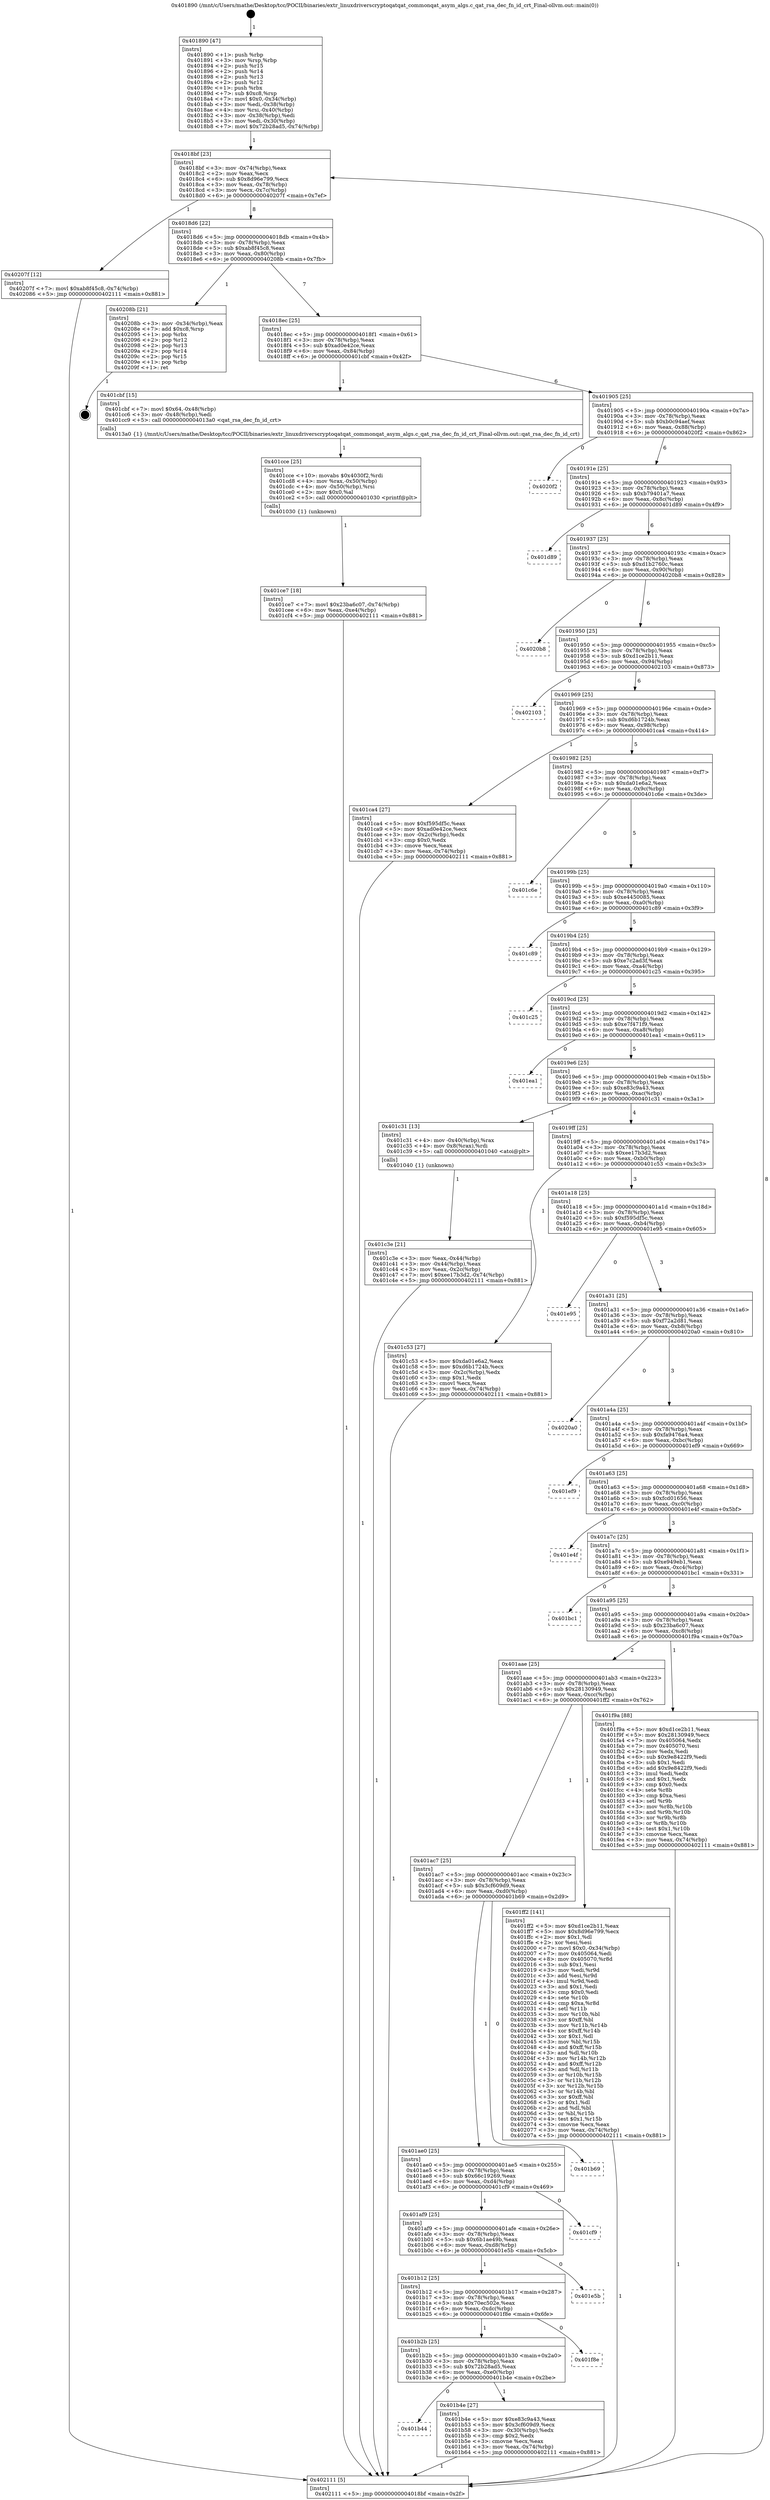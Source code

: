 digraph "0x401890" {
  label = "0x401890 (/mnt/c/Users/mathe/Desktop/tcc/POCII/binaries/extr_linuxdriverscryptoqatqat_commonqat_asym_algs.c_qat_rsa_dec_fn_id_crt_Final-ollvm.out::main(0))"
  labelloc = "t"
  node[shape=record]

  Entry [label="",width=0.3,height=0.3,shape=circle,fillcolor=black,style=filled]
  "0x4018bf" [label="{
     0x4018bf [23]\l
     | [instrs]\l
     &nbsp;&nbsp;0x4018bf \<+3\>: mov -0x74(%rbp),%eax\l
     &nbsp;&nbsp;0x4018c2 \<+2\>: mov %eax,%ecx\l
     &nbsp;&nbsp;0x4018c4 \<+6\>: sub $0x8d96e799,%ecx\l
     &nbsp;&nbsp;0x4018ca \<+3\>: mov %eax,-0x78(%rbp)\l
     &nbsp;&nbsp;0x4018cd \<+3\>: mov %ecx,-0x7c(%rbp)\l
     &nbsp;&nbsp;0x4018d0 \<+6\>: je 000000000040207f \<main+0x7ef\>\l
  }"]
  "0x40207f" [label="{
     0x40207f [12]\l
     | [instrs]\l
     &nbsp;&nbsp;0x40207f \<+7\>: movl $0xab8f45c8,-0x74(%rbp)\l
     &nbsp;&nbsp;0x402086 \<+5\>: jmp 0000000000402111 \<main+0x881\>\l
  }"]
  "0x4018d6" [label="{
     0x4018d6 [22]\l
     | [instrs]\l
     &nbsp;&nbsp;0x4018d6 \<+5\>: jmp 00000000004018db \<main+0x4b\>\l
     &nbsp;&nbsp;0x4018db \<+3\>: mov -0x78(%rbp),%eax\l
     &nbsp;&nbsp;0x4018de \<+5\>: sub $0xab8f45c8,%eax\l
     &nbsp;&nbsp;0x4018e3 \<+3\>: mov %eax,-0x80(%rbp)\l
     &nbsp;&nbsp;0x4018e6 \<+6\>: je 000000000040208b \<main+0x7fb\>\l
  }"]
  Exit [label="",width=0.3,height=0.3,shape=circle,fillcolor=black,style=filled,peripheries=2]
  "0x40208b" [label="{
     0x40208b [21]\l
     | [instrs]\l
     &nbsp;&nbsp;0x40208b \<+3\>: mov -0x34(%rbp),%eax\l
     &nbsp;&nbsp;0x40208e \<+7\>: add $0xc8,%rsp\l
     &nbsp;&nbsp;0x402095 \<+1\>: pop %rbx\l
     &nbsp;&nbsp;0x402096 \<+2\>: pop %r12\l
     &nbsp;&nbsp;0x402098 \<+2\>: pop %r13\l
     &nbsp;&nbsp;0x40209a \<+2\>: pop %r14\l
     &nbsp;&nbsp;0x40209c \<+2\>: pop %r15\l
     &nbsp;&nbsp;0x40209e \<+1\>: pop %rbp\l
     &nbsp;&nbsp;0x40209f \<+1\>: ret\l
  }"]
  "0x4018ec" [label="{
     0x4018ec [25]\l
     | [instrs]\l
     &nbsp;&nbsp;0x4018ec \<+5\>: jmp 00000000004018f1 \<main+0x61\>\l
     &nbsp;&nbsp;0x4018f1 \<+3\>: mov -0x78(%rbp),%eax\l
     &nbsp;&nbsp;0x4018f4 \<+5\>: sub $0xad0e42ce,%eax\l
     &nbsp;&nbsp;0x4018f9 \<+6\>: mov %eax,-0x84(%rbp)\l
     &nbsp;&nbsp;0x4018ff \<+6\>: je 0000000000401cbf \<main+0x42f\>\l
  }"]
  "0x401ce7" [label="{
     0x401ce7 [18]\l
     | [instrs]\l
     &nbsp;&nbsp;0x401ce7 \<+7\>: movl $0x23ba6c07,-0x74(%rbp)\l
     &nbsp;&nbsp;0x401cee \<+6\>: mov %eax,-0xe4(%rbp)\l
     &nbsp;&nbsp;0x401cf4 \<+5\>: jmp 0000000000402111 \<main+0x881\>\l
  }"]
  "0x401cbf" [label="{
     0x401cbf [15]\l
     | [instrs]\l
     &nbsp;&nbsp;0x401cbf \<+7\>: movl $0x64,-0x48(%rbp)\l
     &nbsp;&nbsp;0x401cc6 \<+3\>: mov -0x48(%rbp),%edi\l
     &nbsp;&nbsp;0x401cc9 \<+5\>: call 00000000004013a0 \<qat_rsa_dec_fn_id_crt\>\l
     | [calls]\l
     &nbsp;&nbsp;0x4013a0 \{1\} (/mnt/c/Users/mathe/Desktop/tcc/POCII/binaries/extr_linuxdriverscryptoqatqat_commonqat_asym_algs.c_qat_rsa_dec_fn_id_crt_Final-ollvm.out::qat_rsa_dec_fn_id_crt)\l
  }"]
  "0x401905" [label="{
     0x401905 [25]\l
     | [instrs]\l
     &nbsp;&nbsp;0x401905 \<+5\>: jmp 000000000040190a \<main+0x7a\>\l
     &nbsp;&nbsp;0x40190a \<+3\>: mov -0x78(%rbp),%eax\l
     &nbsp;&nbsp;0x40190d \<+5\>: sub $0xb0c94aef,%eax\l
     &nbsp;&nbsp;0x401912 \<+6\>: mov %eax,-0x88(%rbp)\l
     &nbsp;&nbsp;0x401918 \<+6\>: je 00000000004020f2 \<main+0x862\>\l
  }"]
  "0x401cce" [label="{
     0x401cce [25]\l
     | [instrs]\l
     &nbsp;&nbsp;0x401cce \<+10\>: movabs $0x4030f2,%rdi\l
     &nbsp;&nbsp;0x401cd8 \<+4\>: mov %rax,-0x50(%rbp)\l
     &nbsp;&nbsp;0x401cdc \<+4\>: mov -0x50(%rbp),%rsi\l
     &nbsp;&nbsp;0x401ce0 \<+2\>: mov $0x0,%al\l
     &nbsp;&nbsp;0x401ce2 \<+5\>: call 0000000000401030 \<printf@plt\>\l
     | [calls]\l
     &nbsp;&nbsp;0x401030 \{1\} (unknown)\l
  }"]
  "0x4020f2" [label="{
     0x4020f2\l
  }", style=dashed]
  "0x40191e" [label="{
     0x40191e [25]\l
     | [instrs]\l
     &nbsp;&nbsp;0x40191e \<+5\>: jmp 0000000000401923 \<main+0x93\>\l
     &nbsp;&nbsp;0x401923 \<+3\>: mov -0x78(%rbp),%eax\l
     &nbsp;&nbsp;0x401926 \<+5\>: sub $0xb79401a7,%eax\l
     &nbsp;&nbsp;0x40192b \<+6\>: mov %eax,-0x8c(%rbp)\l
     &nbsp;&nbsp;0x401931 \<+6\>: je 0000000000401d89 \<main+0x4f9\>\l
  }"]
  "0x401c3e" [label="{
     0x401c3e [21]\l
     | [instrs]\l
     &nbsp;&nbsp;0x401c3e \<+3\>: mov %eax,-0x44(%rbp)\l
     &nbsp;&nbsp;0x401c41 \<+3\>: mov -0x44(%rbp),%eax\l
     &nbsp;&nbsp;0x401c44 \<+3\>: mov %eax,-0x2c(%rbp)\l
     &nbsp;&nbsp;0x401c47 \<+7\>: movl $0xee17b3d2,-0x74(%rbp)\l
     &nbsp;&nbsp;0x401c4e \<+5\>: jmp 0000000000402111 \<main+0x881\>\l
  }"]
  "0x401d89" [label="{
     0x401d89\l
  }", style=dashed]
  "0x401937" [label="{
     0x401937 [25]\l
     | [instrs]\l
     &nbsp;&nbsp;0x401937 \<+5\>: jmp 000000000040193c \<main+0xac\>\l
     &nbsp;&nbsp;0x40193c \<+3\>: mov -0x78(%rbp),%eax\l
     &nbsp;&nbsp;0x40193f \<+5\>: sub $0xd1b2760c,%eax\l
     &nbsp;&nbsp;0x401944 \<+6\>: mov %eax,-0x90(%rbp)\l
     &nbsp;&nbsp;0x40194a \<+6\>: je 00000000004020b8 \<main+0x828\>\l
  }"]
  "0x401890" [label="{
     0x401890 [47]\l
     | [instrs]\l
     &nbsp;&nbsp;0x401890 \<+1\>: push %rbp\l
     &nbsp;&nbsp;0x401891 \<+3\>: mov %rsp,%rbp\l
     &nbsp;&nbsp;0x401894 \<+2\>: push %r15\l
     &nbsp;&nbsp;0x401896 \<+2\>: push %r14\l
     &nbsp;&nbsp;0x401898 \<+2\>: push %r13\l
     &nbsp;&nbsp;0x40189a \<+2\>: push %r12\l
     &nbsp;&nbsp;0x40189c \<+1\>: push %rbx\l
     &nbsp;&nbsp;0x40189d \<+7\>: sub $0xc8,%rsp\l
     &nbsp;&nbsp;0x4018a4 \<+7\>: movl $0x0,-0x34(%rbp)\l
     &nbsp;&nbsp;0x4018ab \<+3\>: mov %edi,-0x38(%rbp)\l
     &nbsp;&nbsp;0x4018ae \<+4\>: mov %rsi,-0x40(%rbp)\l
     &nbsp;&nbsp;0x4018b2 \<+3\>: mov -0x38(%rbp),%edi\l
     &nbsp;&nbsp;0x4018b5 \<+3\>: mov %edi,-0x30(%rbp)\l
     &nbsp;&nbsp;0x4018b8 \<+7\>: movl $0x72b28ad5,-0x74(%rbp)\l
  }"]
  "0x4020b8" [label="{
     0x4020b8\l
  }", style=dashed]
  "0x401950" [label="{
     0x401950 [25]\l
     | [instrs]\l
     &nbsp;&nbsp;0x401950 \<+5\>: jmp 0000000000401955 \<main+0xc5\>\l
     &nbsp;&nbsp;0x401955 \<+3\>: mov -0x78(%rbp),%eax\l
     &nbsp;&nbsp;0x401958 \<+5\>: sub $0xd1ce2b11,%eax\l
     &nbsp;&nbsp;0x40195d \<+6\>: mov %eax,-0x94(%rbp)\l
     &nbsp;&nbsp;0x401963 \<+6\>: je 0000000000402103 \<main+0x873\>\l
  }"]
  "0x402111" [label="{
     0x402111 [5]\l
     | [instrs]\l
     &nbsp;&nbsp;0x402111 \<+5\>: jmp 00000000004018bf \<main+0x2f\>\l
  }"]
  "0x402103" [label="{
     0x402103\l
  }", style=dashed]
  "0x401969" [label="{
     0x401969 [25]\l
     | [instrs]\l
     &nbsp;&nbsp;0x401969 \<+5\>: jmp 000000000040196e \<main+0xde\>\l
     &nbsp;&nbsp;0x40196e \<+3\>: mov -0x78(%rbp),%eax\l
     &nbsp;&nbsp;0x401971 \<+5\>: sub $0xd6b1724b,%eax\l
     &nbsp;&nbsp;0x401976 \<+6\>: mov %eax,-0x98(%rbp)\l
     &nbsp;&nbsp;0x40197c \<+6\>: je 0000000000401ca4 \<main+0x414\>\l
  }"]
  "0x401b44" [label="{
     0x401b44\l
  }", style=dashed]
  "0x401ca4" [label="{
     0x401ca4 [27]\l
     | [instrs]\l
     &nbsp;&nbsp;0x401ca4 \<+5\>: mov $0xf595df5c,%eax\l
     &nbsp;&nbsp;0x401ca9 \<+5\>: mov $0xad0e42ce,%ecx\l
     &nbsp;&nbsp;0x401cae \<+3\>: mov -0x2c(%rbp),%edx\l
     &nbsp;&nbsp;0x401cb1 \<+3\>: cmp $0x0,%edx\l
     &nbsp;&nbsp;0x401cb4 \<+3\>: cmove %ecx,%eax\l
     &nbsp;&nbsp;0x401cb7 \<+3\>: mov %eax,-0x74(%rbp)\l
     &nbsp;&nbsp;0x401cba \<+5\>: jmp 0000000000402111 \<main+0x881\>\l
  }"]
  "0x401982" [label="{
     0x401982 [25]\l
     | [instrs]\l
     &nbsp;&nbsp;0x401982 \<+5\>: jmp 0000000000401987 \<main+0xf7\>\l
     &nbsp;&nbsp;0x401987 \<+3\>: mov -0x78(%rbp),%eax\l
     &nbsp;&nbsp;0x40198a \<+5\>: sub $0xda01e6a2,%eax\l
     &nbsp;&nbsp;0x40198f \<+6\>: mov %eax,-0x9c(%rbp)\l
     &nbsp;&nbsp;0x401995 \<+6\>: je 0000000000401c6e \<main+0x3de\>\l
  }"]
  "0x401b4e" [label="{
     0x401b4e [27]\l
     | [instrs]\l
     &nbsp;&nbsp;0x401b4e \<+5\>: mov $0xe83c9a43,%eax\l
     &nbsp;&nbsp;0x401b53 \<+5\>: mov $0x3cf609d9,%ecx\l
     &nbsp;&nbsp;0x401b58 \<+3\>: mov -0x30(%rbp),%edx\l
     &nbsp;&nbsp;0x401b5b \<+3\>: cmp $0x2,%edx\l
     &nbsp;&nbsp;0x401b5e \<+3\>: cmovne %ecx,%eax\l
     &nbsp;&nbsp;0x401b61 \<+3\>: mov %eax,-0x74(%rbp)\l
     &nbsp;&nbsp;0x401b64 \<+5\>: jmp 0000000000402111 \<main+0x881\>\l
  }"]
  "0x401c6e" [label="{
     0x401c6e\l
  }", style=dashed]
  "0x40199b" [label="{
     0x40199b [25]\l
     | [instrs]\l
     &nbsp;&nbsp;0x40199b \<+5\>: jmp 00000000004019a0 \<main+0x110\>\l
     &nbsp;&nbsp;0x4019a0 \<+3\>: mov -0x78(%rbp),%eax\l
     &nbsp;&nbsp;0x4019a3 \<+5\>: sub $0xe4450085,%eax\l
     &nbsp;&nbsp;0x4019a8 \<+6\>: mov %eax,-0xa0(%rbp)\l
     &nbsp;&nbsp;0x4019ae \<+6\>: je 0000000000401c89 \<main+0x3f9\>\l
  }"]
  "0x401b2b" [label="{
     0x401b2b [25]\l
     | [instrs]\l
     &nbsp;&nbsp;0x401b2b \<+5\>: jmp 0000000000401b30 \<main+0x2a0\>\l
     &nbsp;&nbsp;0x401b30 \<+3\>: mov -0x78(%rbp),%eax\l
     &nbsp;&nbsp;0x401b33 \<+5\>: sub $0x72b28ad5,%eax\l
     &nbsp;&nbsp;0x401b38 \<+6\>: mov %eax,-0xe0(%rbp)\l
     &nbsp;&nbsp;0x401b3e \<+6\>: je 0000000000401b4e \<main+0x2be\>\l
  }"]
  "0x401c89" [label="{
     0x401c89\l
  }", style=dashed]
  "0x4019b4" [label="{
     0x4019b4 [25]\l
     | [instrs]\l
     &nbsp;&nbsp;0x4019b4 \<+5\>: jmp 00000000004019b9 \<main+0x129\>\l
     &nbsp;&nbsp;0x4019b9 \<+3\>: mov -0x78(%rbp),%eax\l
     &nbsp;&nbsp;0x4019bc \<+5\>: sub $0xe7c2ad3f,%eax\l
     &nbsp;&nbsp;0x4019c1 \<+6\>: mov %eax,-0xa4(%rbp)\l
     &nbsp;&nbsp;0x4019c7 \<+6\>: je 0000000000401c25 \<main+0x395\>\l
  }"]
  "0x401f8e" [label="{
     0x401f8e\l
  }", style=dashed]
  "0x401c25" [label="{
     0x401c25\l
  }", style=dashed]
  "0x4019cd" [label="{
     0x4019cd [25]\l
     | [instrs]\l
     &nbsp;&nbsp;0x4019cd \<+5\>: jmp 00000000004019d2 \<main+0x142\>\l
     &nbsp;&nbsp;0x4019d2 \<+3\>: mov -0x78(%rbp),%eax\l
     &nbsp;&nbsp;0x4019d5 \<+5\>: sub $0xe7f471f9,%eax\l
     &nbsp;&nbsp;0x4019da \<+6\>: mov %eax,-0xa8(%rbp)\l
     &nbsp;&nbsp;0x4019e0 \<+6\>: je 0000000000401ea1 \<main+0x611\>\l
  }"]
  "0x401b12" [label="{
     0x401b12 [25]\l
     | [instrs]\l
     &nbsp;&nbsp;0x401b12 \<+5\>: jmp 0000000000401b17 \<main+0x287\>\l
     &nbsp;&nbsp;0x401b17 \<+3\>: mov -0x78(%rbp),%eax\l
     &nbsp;&nbsp;0x401b1a \<+5\>: sub $0x70ec502e,%eax\l
     &nbsp;&nbsp;0x401b1f \<+6\>: mov %eax,-0xdc(%rbp)\l
     &nbsp;&nbsp;0x401b25 \<+6\>: je 0000000000401f8e \<main+0x6fe\>\l
  }"]
  "0x401ea1" [label="{
     0x401ea1\l
  }", style=dashed]
  "0x4019e6" [label="{
     0x4019e6 [25]\l
     | [instrs]\l
     &nbsp;&nbsp;0x4019e6 \<+5\>: jmp 00000000004019eb \<main+0x15b\>\l
     &nbsp;&nbsp;0x4019eb \<+3\>: mov -0x78(%rbp),%eax\l
     &nbsp;&nbsp;0x4019ee \<+5\>: sub $0xe83c9a43,%eax\l
     &nbsp;&nbsp;0x4019f3 \<+6\>: mov %eax,-0xac(%rbp)\l
     &nbsp;&nbsp;0x4019f9 \<+6\>: je 0000000000401c31 \<main+0x3a1\>\l
  }"]
  "0x401e5b" [label="{
     0x401e5b\l
  }", style=dashed]
  "0x401c31" [label="{
     0x401c31 [13]\l
     | [instrs]\l
     &nbsp;&nbsp;0x401c31 \<+4\>: mov -0x40(%rbp),%rax\l
     &nbsp;&nbsp;0x401c35 \<+4\>: mov 0x8(%rax),%rdi\l
     &nbsp;&nbsp;0x401c39 \<+5\>: call 0000000000401040 \<atoi@plt\>\l
     | [calls]\l
     &nbsp;&nbsp;0x401040 \{1\} (unknown)\l
  }"]
  "0x4019ff" [label="{
     0x4019ff [25]\l
     | [instrs]\l
     &nbsp;&nbsp;0x4019ff \<+5\>: jmp 0000000000401a04 \<main+0x174\>\l
     &nbsp;&nbsp;0x401a04 \<+3\>: mov -0x78(%rbp),%eax\l
     &nbsp;&nbsp;0x401a07 \<+5\>: sub $0xee17b3d2,%eax\l
     &nbsp;&nbsp;0x401a0c \<+6\>: mov %eax,-0xb0(%rbp)\l
     &nbsp;&nbsp;0x401a12 \<+6\>: je 0000000000401c53 \<main+0x3c3\>\l
  }"]
  "0x401af9" [label="{
     0x401af9 [25]\l
     | [instrs]\l
     &nbsp;&nbsp;0x401af9 \<+5\>: jmp 0000000000401afe \<main+0x26e\>\l
     &nbsp;&nbsp;0x401afe \<+3\>: mov -0x78(%rbp),%eax\l
     &nbsp;&nbsp;0x401b01 \<+5\>: sub $0x6b1ae49b,%eax\l
     &nbsp;&nbsp;0x401b06 \<+6\>: mov %eax,-0xd8(%rbp)\l
     &nbsp;&nbsp;0x401b0c \<+6\>: je 0000000000401e5b \<main+0x5cb\>\l
  }"]
  "0x401c53" [label="{
     0x401c53 [27]\l
     | [instrs]\l
     &nbsp;&nbsp;0x401c53 \<+5\>: mov $0xda01e6a2,%eax\l
     &nbsp;&nbsp;0x401c58 \<+5\>: mov $0xd6b1724b,%ecx\l
     &nbsp;&nbsp;0x401c5d \<+3\>: mov -0x2c(%rbp),%edx\l
     &nbsp;&nbsp;0x401c60 \<+3\>: cmp $0x1,%edx\l
     &nbsp;&nbsp;0x401c63 \<+3\>: cmovl %ecx,%eax\l
     &nbsp;&nbsp;0x401c66 \<+3\>: mov %eax,-0x74(%rbp)\l
     &nbsp;&nbsp;0x401c69 \<+5\>: jmp 0000000000402111 \<main+0x881\>\l
  }"]
  "0x401a18" [label="{
     0x401a18 [25]\l
     | [instrs]\l
     &nbsp;&nbsp;0x401a18 \<+5\>: jmp 0000000000401a1d \<main+0x18d\>\l
     &nbsp;&nbsp;0x401a1d \<+3\>: mov -0x78(%rbp),%eax\l
     &nbsp;&nbsp;0x401a20 \<+5\>: sub $0xf595df5c,%eax\l
     &nbsp;&nbsp;0x401a25 \<+6\>: mov %eax,-0xb4(%rbp)\l
     &nbsp;&nbsp;0x401a2b \<+6\>: je 0000000000401e95 \<main+0x605\>\l
  }"]
  "0x401cf9" [label="{
     0x401cf9\l
  }", style=dashed]
  "0x401e95" [label="{
     0x401e95\l
  }", style=dashed]
  "0x401a31" [label="{
     0x401a31 [25]\l
     | [instrs]\l
     &nbsp;&nbsp;0x401a31 \<+5\>: jmp 0000000000401a36 \<main+0x1a6\>\l
     &nbsp;&nbsp;0x401a36 \<+3\>: mov -0x78(%rbp),%eax\l
     &nbsp;&nbsp;0x401a39 \<+5\>: sub $0xf72a2d81,%eax\l
     &nbsp;&nbsp;0x401a3e \<+6\>: mov %eax,-0xb8(%rbp)\l
     &nbsp;&nbsp;0x401a44 \<+6\>: je 00000000004020a0 \<main+0x810\>\l
  }"]
  "0x401ae0" [label="{
     0x401ae0 [25]\l
     | [instrs]\l
     &nbsp;&nbsp;0x401ae0 \<+5\>: jmp 0000000000401ae5 \<main+0x255\>\l
     &nbsp;&nbsp;0x401ae5 \<+3\>: mov -0x78(%rbp),%eax\l
     &nbsp;&nbsp;0x401ae8 \<+5\>: sub $0x66c19269,%eax\l
     &nbsp;&nbsp;0x401aed \<+6\>: mov %eax,-0xd4(%rbp)\l
     &nbsp;&nbsp;0x401af3 \<+6\>: je 0000000000401cf9 \<main+0x469\>\l
  }"]
  "0x4020a0" [label="{
     0x4020a0\l
  }", style=dashed]
  "0x401a4a" [label="{
     0x401a4a [25]\l
     | [instrs]\l
     &nbsp;&nbsp;0x401a4a \<+5\>: jmp 0000000000401a4f \<main+0x1bf\>\l
     &nbsp;&nbsp;0x401a4f \<+3\>: mov -0x78(%rbp),%eax\l
     &nbsp;&nbsp;0x401a52 \<+5\>: sub $0xfa9476a4,%eax\l
     &nbsp;&nbsp;0x401a57 \<+6\>: mov %eax,-0xbc(%rbp)\l
     &nbsp;&nbsp;0x401a5d \<+6\>: je 0000000000401ef9 \<main+0x669\>\l
  }"]
  "0x401b69" [label="{
     0x401b69\l
  }", style=dashed]
  "0x401ef9" [label="{
     0x401ef9\l
  }", style=dashed]
  "0x401a63" [label="{
     0x401a63 [25]\l
     | [instrs]\l
     &nbsp;&nbsp;0x401a63 \<+5\>: jmp 0000000000401a68 \<main+0x1d8\>\l
     &nbsp;&nbsp;0x401a68 \<+3\>: mov -0x78(%rbp),%eax\l
     &nbsp;&nbsp;0x401a6b \<+5\>: sub $0xfcd01656,%eax\l
     &nbsp;&nbsp;0x401a70 \<+6\>: mov %eax,-0xc0(%rbp)\l
     &nbsp;&nbsp;0x401a76 \<+6\>: je 0000000000401e4f \<main+0x5bf\>\l
  }"]
  "0x401ac7" [label="{
     0x401ac7 [25]\l
     | [instrs]\l
     &nbsp;&nbsp;0x401ac7 \<+5\>: jmp 0000000000401acc \<main+0x23c\>\l
     &nbsp;&nbsp;0x401acc \<+3\>: mov -0x78(%rbp),%eax\l
     &nbsp;&nbsp;0x401acf \<+5\>: sub $0x3cf609d9,%eax\l
     &nbsp;&nbsp;0x401ad4 \<+6\>: mov %eax,-0xd0(%rbp)\l
     &nbsp;&nbsp;0x401ada \<+6\>: je 0000000000401b69 \<main+0x2d9\>\l
  }"]
  "0x401e4f" [label="{
     0x401e4f\l
  }", style=dashed]
  "0x401a7c" [label="{
     0x401a7c [25]\l
     | [instrs]\l
     &nbsp;&nbsp;0x401a7c \<+5\>: jmp 0000000000401a81 \<main+0x1f1\>\l
     &nbsp;&nbsp;0x401a81 \<+3\>: mov -0x78(%rbp),%eax\l
     &nbsp;&nbsp;0x401a84 \<+5\>: sub $0xe949eb1,%eax\l
     &nbsp;&nbsp;0x401a89 \<+6\>: mov %eax,-0xc4(%rbp)\l
     &nbsp;&nbsp;0x401a8f \<+6\>: je 0000000000401bc1 \<main+0x331\>\l
  }"]
  "0x401ff2" [label="{
     0x401ff2 [141]\l
     | [instrs]\l
     &nbsp;&nbsp;0x401ff2 \<+5\>: mov $0xd1ce2b11,%eax\l
     &nbsp;&nbsp;0x401ff7 \<+5\>: mov $0x8d96e799,%ecx\l
     &nbsp;&nbsp;0x401ffc \<+2\>: mov $0x1,%dl\l
     &nbsp;&nbsp;0x401ffe \<+2\>: xor %esi,%esi\l
     &nbsp;&nbsp;0x402000 \<+7\>: movl $0x0,-0x34(%rbp)\l
     &nbsp;&nbsp;0x402007 \<+7\>: mov 0x405064,%edi\l
     &nbsp;&nbsp;0x40200e \<+8\>: mov 0x405070,%r8d\l
     &nbsp;&nbsp;0x402016 \<+3\>: sub $0x1,%esi\l
     &nbsp;&nbsp;0x402019 \<+3\>: mov %edi,%r9d\l
     &nbsp;&nbsp;0x40201c \<+3\>: add %esi,%r9d\l
     &nbsp;&nbsp;0x40201f \<+4\>: imul %r9d,%edi\l
     &nbsp;&nbsp;0x402023 \<+3\>: and $0x1,%edi\l
     &nbsp;&nbsp;0x402026 \<+3\>: cmp $0x0,%edi\l
     &nbsp;&nbsp;0x402029 \<+4\>: sete %r10b\l
     &nbsp;&nbsp;0x40202d \<+4\>: cmp $0xa,%r8d\l
     &nbsp;&nbsp;0x402031 \<+4\>: setl %r11b\l
     &nbsp;&nbsp;0x402035 \<+3\>: mov %r10b,%bl\l
     &nbsp;&nbsp;0x402038 \<+3\>: xor $0xff,%bl\l
     &nbsp;&nbsp;0x40203b \<+3\>: mov %r11b,%r14b\l
     &nbsp;&nbsp;0x40203e \<+4\>: xor $0xff,%r14b\l
     &nbsp;&nbsp;0x402042 \<+3\>: xor $0x1,%dl\l
     &nbsp;&nbsp;0x402045 \<+3\>: mov %bl,%r15b\l
     &nbsp;&nbsp;0x402048 \<+4\>: and $0xff,%r15b\l
     &nbsp;&nbsp;0x40204c \<+3\>: and %dl,%r10b\l
     &nbsp;&nbsp;0x40204f \<+3\>: mov %r14b,%r12b\l
     &nbsp;&nbsp;0x402052 \<+4\>: and $0xff,%r12b\l
     &nbsp;&nbsp;0x402056 \<+3\>: and %dl,%r11b\l
     &nbsp;&nbsp;0x402059 \<+3\>: or %r10b,%r15b\l
     &nbsp;&nbsp;0x40205c \<+3\>: or %r11b,%r12b\l
     &nbsp;&nbsp;0x40205f \<+3\>: xor %r12b,%r15b\l
     &nbsp;&nbsp;0x402062 \<+3\>: or %r14b,%bl\l
     &nbsp;&nbsp;0x402065 \<+3\>: xor $0xff,%bl\l
     &nbsp;&nbsp;0x402068 \<+3\>: or $0x1,%dl\l
     &nbsp;&nbsp;0x40206b \<+2\>: and %dl,%bl\l
     &nbsp;&nbsp;0x40206d \<+3\>: or %bl,%r15b\l
     &nbsp;&nbsp;0x402070 \<+4\>: test $0x1,%r15b\l
     &nbsp;&nbsp;0x402074 \<+3\>: cmovne %ecx,%eax\l
     &nbsp;&nbsp;0x402077 \<+3\>: mov %eax,-0x74(%rbp)\l
     &nbsp;&nbsp;0x40207a \<+5\>: jmp 0000000000402111 \<main+0x881\>\l
  }"]
  "0x401bc1" [label="{
     0x401bc1\l
  }", style=dashed]
  "0x401a95" [label="{
     0x401a95 [25]\l
     | [instrs]\l
     &nbsp;&nbsp;0x401a95 \<+5\>: jmp 0000000000401a9a \<main+0x20a\>\l
     &nbsp;&nbsp;0x401a9a \<+3\>: mov -0x78(%rbp),%eax\l
     &nbsp;&nbsp;0x401a9d \<+5\>: sub $0x23ba6c07,%eax\l
     &nbsp;&nbsp;0x401aa2 \<+6\>: mov %eax,-0xc8(%rbp)\l
     &nbsp;&nbsp;0x401aa8 \<+6\>: je 0000000000401f9a \<main+0x70a\>\l
  }"]
  "0x401aae" [label="{
     0x401aae [25]\l
     | [instrs]\l
     &nbsp;&nbsp;0x401aae \<+5\>: jmp 0000000000401ab3 \<main+0x223\>\l
     &nbsp;&nbsp;0x401ab3 \<+3\>: mov -0x78(%rbp),%eax\l
     &nbsp;&nbsp;0x401ab6 \<+5\>: sub $0x28130949,%eax\l
     &nbsp;&nbsp;0x401abb \<+6\>: mov %eax,-0xcc(%rbp)\l
     &nbsp;&nbsp;0x401ac1 \<+6\>: je 0000000000401ff2 \<main+0x762\>\l
  }"]
  "0x401f9a" [label="{
     0x401f9a [88]\l
     | [instrs]\l
     &nbsp;&nbsp;0x401f9a \<+5\>: mov $0xd1ce2b11,%eax\l
     &nbsp;&nbsp;0x401f9f \<+5\>: mov $0x28130949,%ecx\l
     &nbsp;&nbsp;0x401fa4 \<+7\>: mov 0x405064,%edx\l
     &nbsp;&nbsp;0x401fab \<+7\>: mov 0x405070,%esi\l
     &nbsp;&nbsp;0x401fb2 \<+2\>: mov %edx,%edi\l
     &nbsp;&nbsp;0x401fb4 \<+6\>: sub $0x9e8422f9,%edi\l
     &nbsp;&nbsp;0x401fba \<+3\>: sub $0x1,%edi\l
     &nbsp;&nbsp;0x401fbd \<+6\>: add $0x9e8422f9,%edi\l
     &nbsp;&nbsp;0x401fc3 \<+3\>: imul %edi,%edx\l
     &nbsp;&nbsp;0x401fc6 \<+3\>: and $0x1,%edx\l
     &nbsp;&nbsp;0x401fc9 \<+3\>: cmp $0x0,%edx\l
     &nbsp;&nbsp;0x401fcc \<+4\>: sete %r8b\l
     &nbsp;&nbsp;0x401fd0 \<+3\>: cmp $0xa,%esi\l
     &nbsp;&nbsp;0x401fd3 \<+4\>: setl %r9b\l
     &nbsp;&nbsp;0x401fd7 \<+3\>: mov %r8b,%r10b\l
     &nbsp;&nbsp;0x401fda \<+3\>: and %r9b,%r10b\l
     &nbsp;&nbsp;0x401fdd \<+3\>: xor %r9b,%r8b\l
     &nbsp;&nbsp;0x401fe0 \<+3\>: or %r8b,%r10b\l
     &nbsp;&nbsp;0x401fe3 \<+4\>: test $0x1,%r10b\l
     &nbsp;&nbsp;0x401fe7 \<+3\>: cmovne %ecx,%eax\l
     &nbsp;&nbsp;0x401fea \<+3\>: mov %eax,-0x74(%rbp)\l
     &nbsp;&nbsp;0x401fed \<+5\>: jmp 0000000000402111 \<main+0x881\>\l
  }"]
  Entry -> "0x401890" [label=" 1"]
  "0x4018bf" -> "0x40207f" [label=" 1"]
  "0x4018bf" -> "0x4018d6" [label=" 8"]
  "0x40208b" -> Exit [label=" 1"]
  "0x4018d6" -> "0x40208b" [label=" 1"]
  "0x4018d6" -> "0x4018ec" [label=" 7"]
  "0x40207f" -> "0x402111" [label=" 1"]
  "0x4018ec" -> "0x401cbf" [label=" 1"]
  "0x4018ec" -> "0x401905" [label=" 6"]
  "0x401ff2" -> "0x402111" [label=" 1"]
  "0x401905" -> "0x4020f2" [label=" 0"]
  "0x401905" -> "0x40191e" [label=" 6"]
  "0x401f9a" -> "0x402111" [label=" 1"]
  "0x40191e" -> "0x401d89" [label=" 0"]
  "0x40191e" -> "0x401937" [label=" 6"]
  "0x401ce7" -> "0x402111" [label=" 1"]
  "0x401937" -> "0x4020b8" [label=" 0"]
  "0x401937" -> "0x401950" [label=" 6"]
  "0x401cce" -> "0x401ce7" [label=" 1"]
  "0x401950" -> "0x402103" [label=" 0"]
  "0x401950" -> "0x401969" [label=" 6"]
  "0x401cbf" -> "0x401cce" [label=" 1"]
  "0x401969" -> "0x401ca4" [label=" 1"]
  "0x401969" -> "0x401982" [label=" 5"]
  "0x401ca4" -> "0x402111" [label=" 1"]
  "0x401982" -> "0x401c6e" [label=" 0"]
  "0x401982" -> "0x40199b" [label=" 5"]
  "0x401c53" -> "0x402111" [label=" 1"]
  "0x40199b" -> "0x401c89" [label=" 0"]
  "0x40199b" -> "0x4019b4" [label=" 5"]
  "0x401c31" -> "0x401c3e" [label=" 1"]
  "0x4019b4" -> "0x401c25" [label=" 0"]
  "0x4019b4" -> "0x4019cd" [label=" 5"]
  "0x402111" -> "0x4018bf" [label=" 8"]
  "0x4019cd" -> "0x401ea1" [label=" 0"]
  "0x4019cd" -> "0x4019e6" [label=" 5"]
  "0x401b4e" -> "0x402111" [label=" 1"]
  "0x4019e6" -> "0x401c31" [label=" 1"]
  "0x4019e6" -> "0x4019ff" [label=" 4"]
  "0x401b2b" -> "0x401b44" [label=" 0"]
  "0x4019ff" -> "0x401c53" [label=" 1"]
  "0x4019ff" -> "0x401a18" [label=" 3"]
  "0x401c3e" -> "0x402111" [label=" 1"]
  "0x401a18" -> "0x401e95" [label=" 0"]
  "0x401a18" -> "0x401a31" [label=" 3"]
  "0x401b12" -> "0x401b2b" [label=" 1"]
  "0x401a31" -> "0x4020a0" [label=" 0"]
  "0x401a31" -> "0x401a4a" [label=" 3"]
  "0x401890" -> "0x4018bf" [label=" 1"]
  "0x401a4a" -> "0x401ef9" [label=" 0"]
  "0x401a4a" -> "0x401a63" [label=" 3"]
  "0x401af9" -> "0x401b12" [label=" 1"]
  "0x401a63" -> "0x401e4f" [label=" 0"]
  "0x401a63" -> "0x401a7c" [label=" 3"]
  "0x401b2b" -> "0x401b4e" [label=" 1"]
  "0x401a7c" -> "0x401bc1" [label=" 0"]
  "0x401a7c" -> "0x401a95" [label=" 3"]
  "0x401ae0" -> "0x401af9" [label=" 1"]
  "0x401a95" -> "0x401f9a" [label=" 1"]
  "0x401a95" -> "0x401aae" [label=" 2"]
  "0x401ae0" -> "0x401cf9" [label=" 0"]
  "0x401aae" -> "0x401ff2" [label=" 1"]
  "0x401aae" -> "0x401ac7" [label=" 1"]
  "0x401af9" -> "0x401e5b" [label=" 0"]
  "0x401ac7" -> "0x401b69" [label=" 0"]
  "0x401ac7" -> "0x401ae0" [label=" 1"]
  "0x401b12" -> "0x401f8e" [label=" 0"]
}
